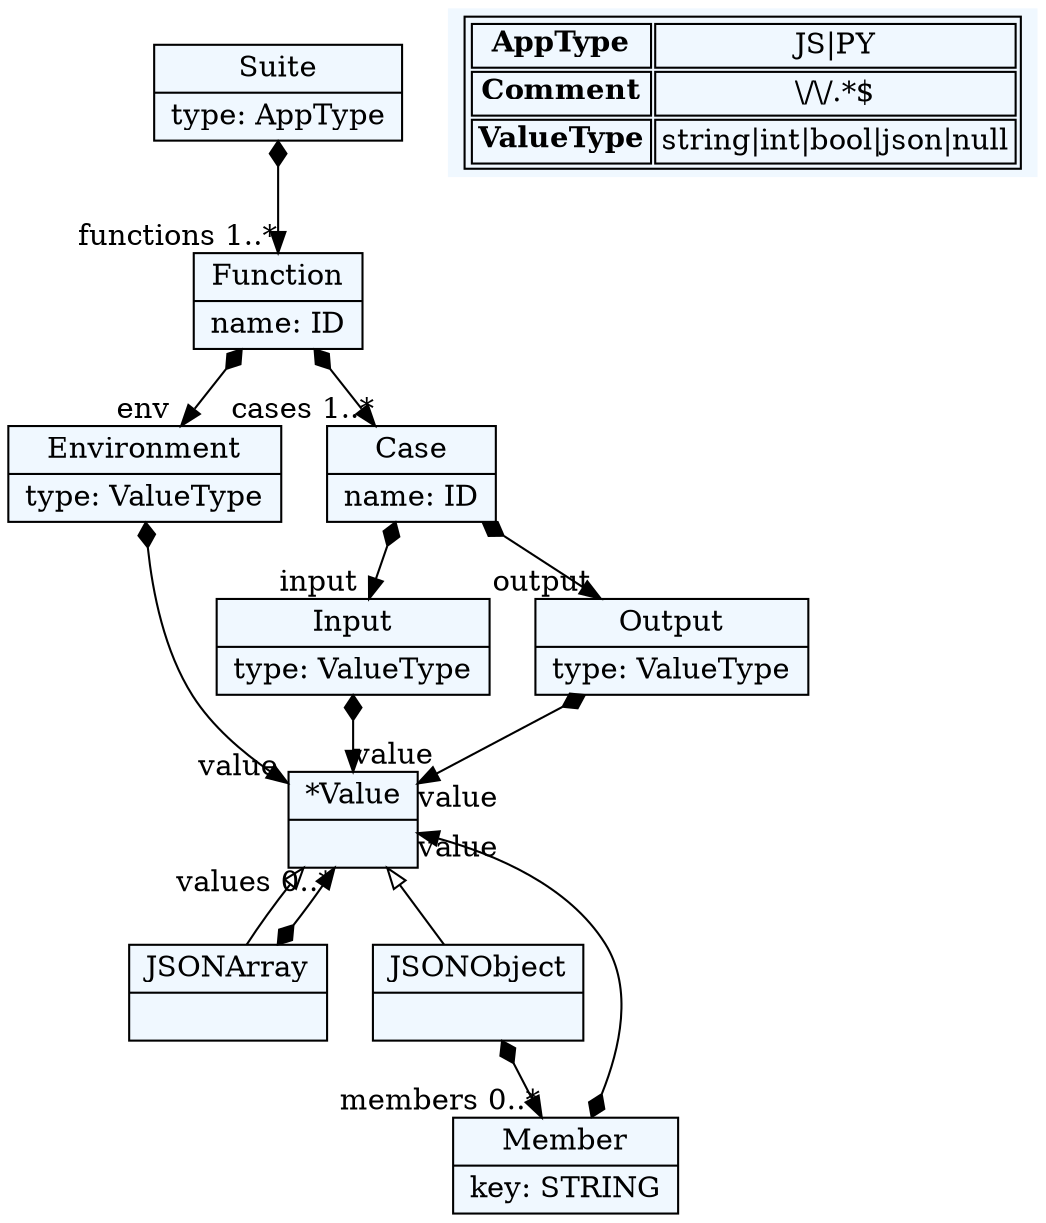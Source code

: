 
    digraph textX {
    fontname = "Bitstream Vera Sans"
    fontsize = 8
    node[
        shape=record,
        style=filled,
        fillcolor=aliceblue
    ]
    nodesep = 0.3
    edge[dir=black,arrowtail=empty]


5048143648[ label="{Suite|type: AppType\l}"]

5048147664[ label="{Function|name: ID\l}"]

5048151072[ label="{Environment|type: ValueType\l}"]

5048154480[ label="{Case|name: ID\l}"]

5048157888[ label="{Input|type: ValueType\l}"]

5048161296[ label="{Output|type: ValueType\l}"]

5048168112[ label="{*Value|}"]

5048170944[ label="{JSONArray|}"]

5048174352[ label="{JSONObject|}"]

5048177760[ label="{Member|key: STRING\l}"]



5048143648 -> 5048147664[arrowtail=diamond, dir=both, headlabel="functions 1..*"]
5048147664 -> 5048151072[arrowtail=diamond, dir=both, headlabel="env "]
5048147664 -> 5048154480[arrowtail=diamond, dir=both, headlabel="cases 1..*"]
5048151072 -> 5048168112[arrowtail=diamond, dir=both, headlabel="value "]
5048154480 -> 5048157888[arrowtail=diamond, dir=both, headlabel="input "]
5048154480 -> 5048161296[arrowtail=diamond, dir=both, headlabel="output "]
5048157888 -> 5048168112[arrowtail=diamond, dir=both, headlabel="value "]
5048161296 -> 5048168112[arrowtail=diamond, dir=both, headlabel="value "]
5048168112 -> 5048174352 [dir=back]
5048168112 -> 5048170944 [dir=back]
5048170944 -> 5048168112[arrowtail=diamond, dir=both, headlabel="values 0..*"]
5048174352 -> 5048177760[arrowtail=diamond, dir=both, headlabel="members 0..*"]
5048177760 -> 5048168112[arrowtail=diamond, dir=both, headlabel="value "]
match_rules [ shape=plaintext, label=< <table>
	<tr>
		<td><b>AppType</b></td><td>JS|PY</td>
	</tr>
	<tr>
		<td><b>Comment</b></td><td>\/\/.*$</td>
	</tr>
	<tr>
		<td><b>ValueType</b></td><td>string|int|bool|json|null</td>
	</tr>
</table> >]


}
